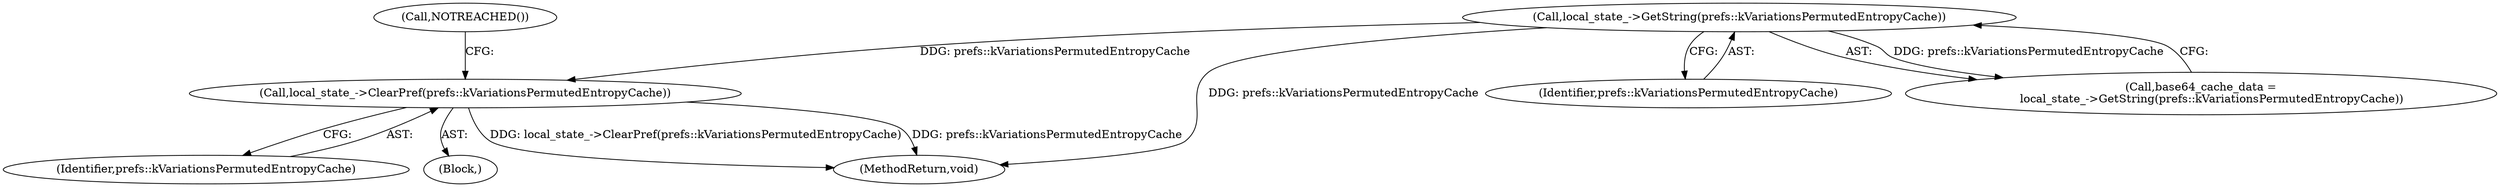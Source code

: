 digraph "1_Chrome_7cb8e1ae121cf6b14aa0a59cc708de630c0ef965_4@del" {
"1000119" [label="(Call,local_state_->ClearPref(prefs::kVariationsPermutedEntropyCache))"];
"1000105" [label="(Call,local_state_->GetString(prefs::kVariationsPermutedEntropyCache))"];
"1000120" [label="(Identifier,prefs::kVariationsPermutedEntropyCache)"];
"1000105" [label="(Call,local_state_->GetString(prefs::kVariationsPermutedEntropyCache))"];
"1000118" [label="(Block,)"];
"1000106" [label="(Identifier,prefs::kVariationsPermutedEntropyCache)"];
"1000103" [label="(Call,base64_cache_data =\n      local_state_->GetString(prefs::kVariationsPermutedEntropyCache))"];
"1000119" [label="(Call,local_state_->ClearPref(prefs::kVariationsPermutedEntropyCache))"];
"1000122" [label="(MethodReturn,void)"];
"1000121" [label="(Call,NOTREACHED())"];
"1000119" -> "1000118"  [label="AST: "];
"1000119" -> "1000120"  [label="CFG: "];
"1000120" -> "1000119"  [label="AST: "];
"1000121" -> "1000119"  [label="CFG: "];
"1000119" -> "1000122"  [label="DDG: local_state_->ClearPref(prefs::kVariationsPermutedEntropyCache)"];
"1000119" -> "1000122"  [label="DDG: prefs::kVariationsPermutedEntropyCache"];
"1000105" -> "1000119"  [label="DDG: prefs::kVariationsPermutedEntropyCache"];
"1000105" -> "1000103"  [label="AST: "];
"1000105" -> "1000106"  [label="CFG: "];
"1000106" -> "1000105"  [label="AST: "];
"1000103" -> "1000105"  [label="CFG: "];
"1000105" -> "1000122"  [label="DDG: prefs::kVariationsPermutedEntropyCache"];
"1000105" -> "1000103"  [label="DDG: prefs::kVariationsPermutedEntropyCache"];
}
